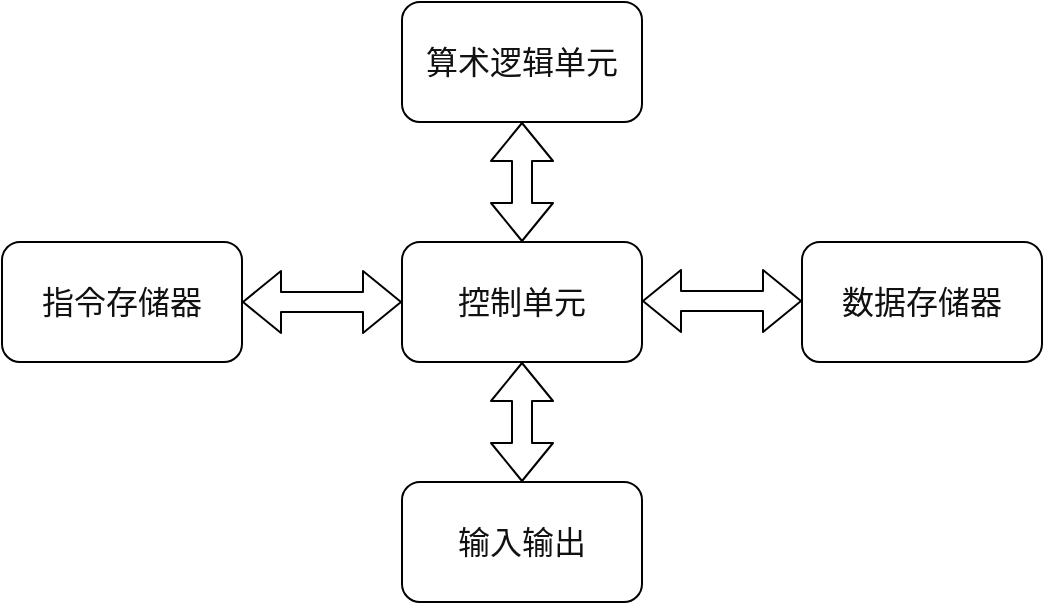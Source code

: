 <mxfile>
    <diagram id="FXibiJdQkzKz9QCaBx9y" name="第 1 页">
        <mxGraphModel dx="528" dy="352" grid="1" gridSize="10" guides="1" tooltips="1" connect="1" arrows="1" fold="1" page="1" pageScale="1" pageWidth="1200" pageHeight="1600" math="0" shadow="0">
            <root>
                <mxCell id="0"/>
                <mxCell id="1" parent="0"/>
                <mxCell id="3" value="&lt;span style=&quot;color: rgb(17 , 17 , 17) ; font-family: &amp;#34;arial&amp;#34; , &amp;#34;helvetica&amp;#34; , sans-serif ; font-size: 16px ; text-align: left ; background-color: rgb(255 , 255 , 255)&quot;&gt;算术逻辑单元&lt;/span&gt;" style="rounded=1;whiteSpace=wrap;html=1;" vertex="1" parent="1">
                    <mxGeometry x="240" y="30" width="120" height="60" as="geometry"/>
                </mxCell>
                <mxCell id="4" value="&lt;span style=&quot;color: rgb(17 , 17 , 17) ; font-family: &amp;#34;arial&amp;#34; , &amp;#34;helvetica&amp;#34; , sans-serif ; font-size: 16px ; text-align: left ; background-color: rgb(255 , 255 , 255)&quot;&gt;控制单元&lt;/span&gt;" style="rounded=1;whiteSpace=wrap;html=1;" vertex="1" parent="1">
                    <mxGeometry x="240" y="150" width="120" height="60" as="geometry"/>
                </mxCell>
                <mxCell id="5" value="&lt;span style=&quot;color: rgb(17 , 17 , 17) ; font-family: &amp;#34;arial&amp;#34; , &amp;#34;helvetica&amp;#34; , sans-serif ; font-size: 16px ; text-align: left ; background-color: rgb(255 , 255 , 255)&quot;&gt;指令存储器&lt;/span&gt;" style="rounded=1;whiteSpace=wrap;html=1;" vertex="1" parent="1">
                    <mxGeometry x="40" y="150" width="120" height="60" as="geometry"/>
                </mxCell>
                <mxCell id="6" value="&lt;span style=&quot;color: rgb(17 , 17 , 17) ; font-family: &amp;#34;arial&amp;#34; , &amp;#34;helvetica&amp;#34; , sans-serif ; font-size: 16px ; text-align: left ; background-color: rgb(255 , 255 , 255)&quot;&gt;数据存储器&lt;/span&gt;" style="rounded=1;whiteSpace=wrap;html=1;" vertex="1" parent="1">
                    <mxGeometry x="440" y="150" width="120" height="60" as="geometry"/>
                </mxCell>
                <mxCell id="7" value="&lt;span style=&quot;color: rgb(17 , 17 , 17) ; font-family: &amp;#34;arial&amp;#34; , &amp;#34;helvetica&amp;#34; , sans-serif ; font-size: 16px ; text-align: left ; background-color: rgb(255 , 255 , 255)&quot;&gt;输入输出&lt;/span&gt;" style="rounded=1;whiteSpace=wrap;html=1;" vertex="1" parent="1">
                    <mxGeometry x="240" y="270" width="120" height="60" as="geometry"/>
                </mxCell>
                <mxCell id="8" value="" style="shape=flexArrow;endArrow=classic;startArrow=classic;html=1;exitX=1;exitY=0.5;exitDx=0;exitDy=0;entryX=0;entryY=0.5;entryDx=0;entryDy=0;" edge="1" parent="1" source="5" target="4">
                    <mxGeometry width="100" height="100" relative="1" as="geometry">
                        <mxPoint x="190" y="310" as="sourcePoint"/>
                        <mxPoint x="290" y="210" as="targetPoint"/>
                    </mxGeometry>
                </mxCell>
                <mxCell id="9" value="" style="shape=flexArrow;endArrow=classic;startArrow=classic;html=1;exitX=1;exitY=0.5;exitDx=0;exitDy=0;entryX=0;entryY=0.5;entryDx=0;entryDy=0;" edge="1" parent="1">
                    <mxGeometry width="100" height="100" relative="1" as="geometry">
                        <mxPoint x="360" y="179.5" as="sourcePoint"/>
                        <mxPoint x="440" y="179.5" as="targetPoint"/>
                    </mxGeometry>
                </mxCell>
                <mxCell id="10" value="" style="shape=flexArrow;endArrow=classic;startArrow=classic;html=1;entryX=0.5;entryY=1;entryDx=0;entryDy=0;" edge="1" parent="1" target="3">
                    <mxGeometry width="100" height="100" relative="1" as="geometry">
                        <mxPoint x="300" y="150" as="sourcePoint"/>
                        <mxPoint x="400" y="110" as="targetPoint"/>
                    </mxGeometry>
                </mxCell>
                <mxCell id="11" value="" style="shape=flexArrow;endArrow=classic;startArrow=classic;html=1;entryX=0.5;entryY=1;entryDx=0;entryDy=0;" edge="1" parent="1" source="7" target="4">
                    <mxGeometry width="100" height="100" relative="1" as="geometry">
                        <mxPoint x="400" y="390" as="sourcePoint"/>
                        <mxPoint x="500" y="290" as="targetPoint"/>
                    </mxGeometry>
                </mxCell>
            </root>
        </mxGraphModel>
    </diagram>
</mxfile>